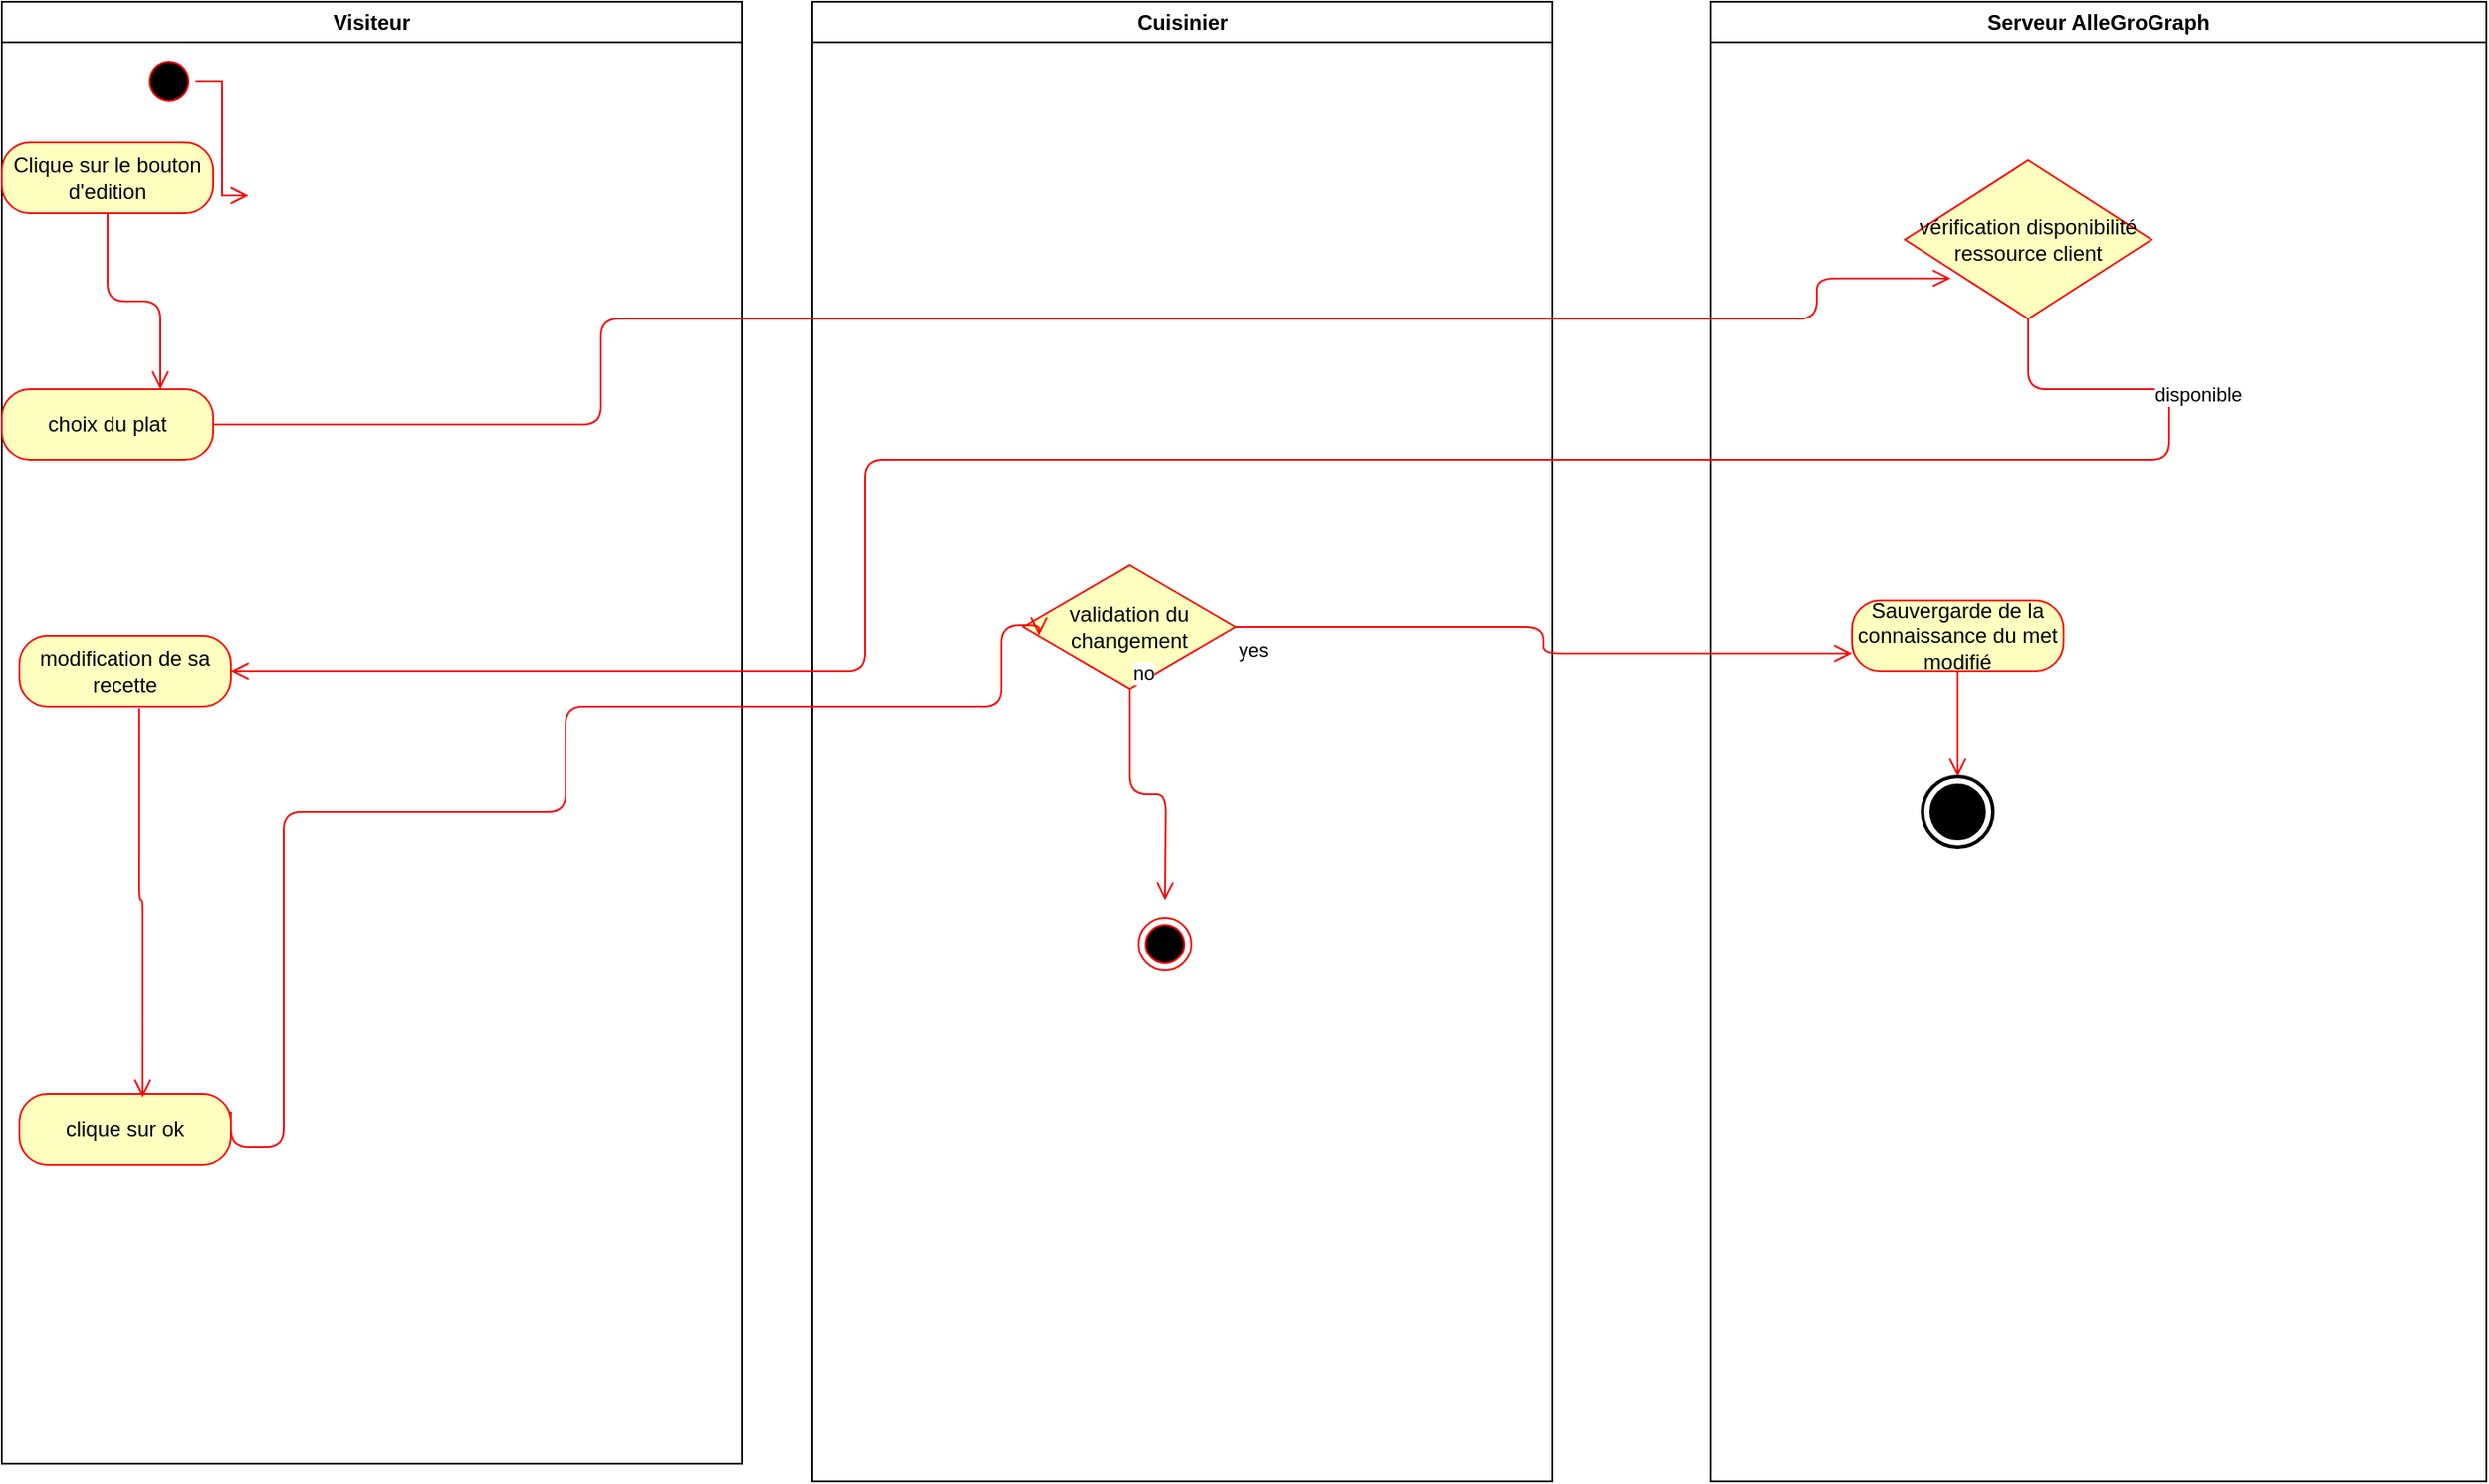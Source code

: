 <mxfile version="14.6.13" type="device"><diagram name="Page-1" id="e7e014a7-5840-1c2e-5031-d8a46d1fe8dd"><mxGraphModel dx="2525" dy="816" grid="1" gridSize="10" guides="1" tooltips="1" connect="1" arrows="1" fold="1" page="1" pageScale="1" pageWidth="1169" pageHeight="826" background="none" math="0" shadow="0"><root><mxCell id="0"/><mxCell id="1" parent="0"/><mxCell id="2" value="Visiteur" style="swimlane;whiteSpace=wrap" parent="1" vertex="1"><mxGeometry x="-90" y="120" width="420" height="830" as="geometry"/></mxCell><mxCell id="5" value="" style="ellipse;shape=startState;fillColor=#000000;strokeColor=#ff0000;" parent="2" vertex="1"><mxGeometry x="80" y="30" width="30" height="30" as="geometry"/></mxCell><mxCell id="6" value="" style="edgeStyle=elbowEdgeStyle;elbow=horizontal;verticalAlign=bottom;endArrow=open;endSize=8;strokeColor=#FF0000;endFill=1;rounded=0" parent="2" source="5" edge="1"><mxGeometry x="100" y="40" as="geometry"><mxPoint x="140" y="110" as="targetPoint"/></mxGeometry></mxCell><mxCell id="bbKm7GYPXd7lOYCLhRF8-58" value="&lt;div&gt;Clique sur le bouton d'edition&lt;/div&gt;" style="rounded=1;whiteSpace=wrap;html=1;arcSize=40;fontColor=#000000;fillColor=#ffffc0;strokeColor=#ff0000;" parent="2" vertex="1"><mxGeometry y="80" width="120" height="40" as="geometry"/></mxCell><mxCell id="bbKm7GYPXd7lOYCLhRF8-59" value="" style="edgeStyle=orthogonalEdgeStyle;html=1;verticalAlign=bottom;endArrow=open;endSize=8;strokeColor=#ff0000;entryX=0.75;entryY=0;entryDx=0;entryDy=0;" parent="2" source="bbKm7GYPXd7lOYCLhRF8-58" target="bbKm7GYPXd7lOYCLhRF8-60" edge="1"><mxGeometry relative="1" as="geometry"><mxPoint x="140" y="220" as="targetPoint"/></mxGeometry></mxCell><mxCell id="bbKm7GYPXd7lOYCLhRF8-60" value="&lt;div&gt;&lt;br&gt;&lt;/div&gt;&lt;div&gt;choix du plat &lt;br&gt;&lt;/div&gt;&lt;div&gt;&lt;br&gt;&lt;/div&gt;" style="rounded=1;whiteSpace=wrap;html=1;arcSize=40;fontColor=#000000;fillColor=#ffffc0;strokeColor=#ff0000;" parent="2" vertex="1"><mxGeometry y="220" width="120" height="40" as="geometry"/></mxCell><mxCell id="nu9BTbtQIJDbyhd9uHCn-54" value="modification de sa recette" style="rounded=1;whiteSpace=wrap;html=1;arcSize=40;fontColor=#000000;fillColor=#ffffc0;strokeColor=#ff0000;" parent="2" vertex="1"><mxGeometry x="10" y="360" width="120" height="40" as="geometry"/></mxCell><mxCell id="nu9BTbtQIJDbyhd9uHCn-55" value="clique sur ok" style="rounded=1;whiteSpace=wrap;html=1;arcSize=40;fontColor=#000000;fillColor=#ffffc0;strokeColor=#ff0000;" parent="2" vertex="1"><mxGeometry x="10" y="620" width="120" height="40" as="geometry"/></mxCell><mxCell id="nu9BTbtQIJDbyhd9uHCn-60" value="" style="edgeStyle=orthogonalEdgeStyle;html=1;verticalAlign=bottom;endArrow=open;endSize=8;strokeColor=#ff0000;exitX=0.567;exitY=1.025;exitDx=0;exitDy=0;exitPerimeter=0;entryX=0.583;entryY=0.05;entryDx=0;entryDy=0;entryPerimeter=0;" parent="2" source="nu9BTbtQIJDbyhd9uHCn-54" target="nu9BTbtQIJDbyhd9uHCn-55" edge="1"><mxGeometry relative="1" as="geometry"><mxPoint x="530" y="340" as="targetPoint"/><mxPoint x="530" y="280" as="sourcePoint"/></mxGeometry></mxCell><mxCell id="3" value="Cuisinier" style="swimlane;whiteSpace=wrap" parent="1" vertex="1"><mxGeometry x="370" y="120" width="420" height="840" as="geometry"/></mxCell><mxCell id="19" value="" style="endArrow=open;strokeColor=#FF0000;endFill=1;rounded=0" parent="3" edge="1"><mxGeometry relative="1" as="geometry"><mxPoint x="75" y="270" as="sourcePoint"/></mxGeometry></mxCell><mxCell id="24" value="" style="endArrow=open;strokeColor=#FF0000;endFill=1;rounded=0" parent="3" edge="1"><mxGeometry relative="1" as="geometry"><mxPoint x="150" y="245" as="targetPoint"/></mxGeometry></mxCell><mxCell id="32" value="" style="endArrow=none;strokeColor=#FF0000;endFill=0;rounded=0;dashed=1" parent="3" edge="1"><mxGeometry relative="1" as="geometry"><mxPoint x="87.121" y="375" as="sourcePoint"/></mxGeometry></mxCell><mxCell id="nu9BTbtQIJDbyhd9uHCn-61" value="validation du changement" style="rhombus;whiteSpace=wrap;html=1;fillColor=#ffffc0;strokeColor=#ff0000;" parent="3" vertex="1"><mxGeometry x="120" y="320" width="120" height="70" as="geometry"/></mxCell><mxCell id="nu9BTbtQIJDbyhd9uHCn-62" value="no" style="edgeStyle=orthogonalEdgeStyle;html=1;align=left;verticalAlign=bottom;endArrow=open;endSize=8;strokeColor=#ff0000;" parent="3" source="nu9BTbtQIJDbyhd9uHCn-61" edge="1"><mxGeometry x="-1" relative="1" as="geometry"><mxPoint x="200" y="510" as="targetPoint"/></mxGeometry></mxCell><mxCell id="nu9BTbtQIJDbyhd9uHCn-66" value="" style="ellipse;html=1;shape=endState;fillColor=#000000;strokeColor=#ff0000;" parent="3" vertex="1"><mxGeometry x="185" y="520" width="30" height="30" as="geometry"/></mxCell><mxCell id="bbKm7GYPXd7lOYCLhRF8-41" value="Serveur AlleGroGraph" style="swimlane;whiteSpace=wrap" parent="1" vertex="1"><mxGeometry x="880" y="120" width="440" height="840" as="geometry"/></mxCell><mxCell id="nu9BTbtQIJDbyhd9uHCn-49" value="&lt;div&gt;vérification disponibilité&lt;/div&gt;&lt;div&gt;ressource client&lt;br&gt;&lt;/div&gt;" style="rhombus;whiteSpace=wrap;html=1;fillColor=#ffffc0;strokeColor=#ff0000;" parent="bbKm7GYPXd7lOYCLhRF8-41" vertex="1"><mxGeometry x="110" y="90" width="140" height="90" as="geometry"/></mxCell><mxCell id="nu9BTbtQIJDbyhd9uHCn-64" value="Sauvergarde de la connaissance du met modifié" style="rounded=1;whiteSpace=wrap;html=1;arcSize=40;fontColor=#000000;fillColor=#ffffc0;strokeColor=#ff0000;" parent="bbKm7GYPXd7lOYCLhRF8-41" vertex="1"><mxGeometry x="80" y="340" width="120" height="40" as="geometry"/></mxCell><mxCell id="nu9BTbtQIJDbyhd9uHCn-65" value="" style="edgeStyle=orthogonalEdgeStyle;html=1;verticalAlign=bottom;endArrow=open;endSize=8;strokeColor=#ff0000;" parent="bbKm7GYPXd7lOYCLhRF8-41" source="nu9BTbtQIJDbyhd9uHCn-64" edge="1"><mxGeometry relative="1" as="geometry"><mxPoint x="140" y="440" as="targetPoint"/></mxGeometry></mxCell><mxCell id="nu9BTbtQIJDbyhd9uHCn-74" value="" style="html=1;shape=mxgraph.sysml.actFinal;strokeWidth=2;verticalLabelPosition=bottom;verticalAlignment=top;" parent="bbKm7GYPXd7lOYCLhRF8-41" vertex="1"><mxGeometry x="120" y="440" width="40" height="40" as="geometry"/></mxCell><mxCell id="nu9BTbtQIJDbyhd9uHCn-48" value="" style="edgeStyle=orthogonalEdgeStyle;html=1;verticalAlign=bottom;endArrow=open;endSize=8;strokeColor=#ff0000;entryX=0.186;entryY=0.744;entryDx=0;entryDy=0;entryPerimeter=0;" parent="1" source="bbKm7GYPXd7lOYCLhRF8-60" target="nu9BTbtQIJDbyhd9uHCn-49" edge="1"><mxGeometry relative="1" as="geometry"><mxPoint x="1049" y="310" as="targetPoint"/><mxPoint x="560" y="380" as="sourcePoint"/><Array as="points"><mxPoint x="250" y="360"/><mxPoint x="250" y="300"/><mxPoint x="940" y="300"/><mxPoint x="940" y="277"/></Array></mxGeometry></mxCell><mxCell id="nu9BTbtQIJDbyhd9uHCn-51" value="disponible" style="edgeStyle=orthogonalEdgeStyle;html=1;align=left;verticalAlign=top;endArrow=open;endSize=8;strokeColor=#ff0000;" parent="1" source="nu9BTbtQIJDbyhd9uHCn-49" target="nu9BTbtQIJDbyhd9uHCn-54" edge="1"><mxGeometry x="-0.841" y="10" relative="1" as="geometry"><mxPoint x="510" y="440" as="targetPoint"/><Array as="points"><mxPoint x="1060" y="340"/><mxPoint x="1140" y="340"/><mxPoint x="1140" y="380"/><mxPoint x="400" y="380"/><mxPoint x="400" y="500"/></Array><mxPoint as="offset"/></mxGeometry></mxCell><mxCell id="nu9BTbtQIJDbyhd9uHCn-56" value="" style="edgeStyle=orthogonalEdgeStyle;html=1;verticalAlign=bottom;endArrow=open;endSize=8;strokeColor=#ff0000;entryX=0.074;entryY=0.567;entryDx=0;entryDy=0;entryPerimeter=0;exitX=1;exitY=0.25;exitDx=0;exitDy=0;" parent="1" source="nu9BTbtQIJDbyhd9uHCn-55" target="nu9BTbtQIJDbyhd9uHCn-61" edge="1"><mxGeometry relative="1" as="geometry"><mxPoint x="465" y="530" as="targetPoint"/><Array as="points"><mxPoint x="70" y="770"/><mxPoint x="70" y="580"/><mxPoint x="230" y="580"/><mxPoint x="230" y="520"/><mxPoint x="477" y="520"/><mxPoint x="477" y="474"/></Array></mxGeometry></mxCell><mxCell id="nu9BTbtQIJDbyhd9uHCn-63" value="yes" style="edgeStyle=orthogonalEdgeStyle;html=1;align=left;verticalAlign=top;endArrow=open;endSize=8;strokeColor=#ff0000;entryX=0;entryY=0.75;entryDx=0;entryDy=0;" parent="1" source="nu9BTbtQIJDbyhd9uHCn-61" target="nu9BTbtQIJDbyhd9uHCn-64" edge="1"><mxGeometry x="-1" relative="1" as="geometry"><mxPoint x="535" y="540" as="targetPoint"/></mxGeometry></mxCell></root></mxGraphModel></diagram></mxfile>
